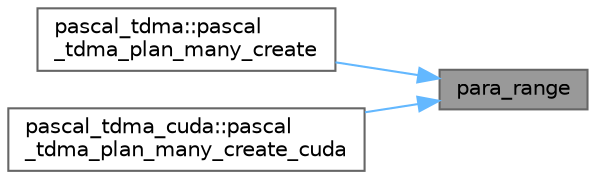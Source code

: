 digraph "para_range"
{
 // LATEX_PDF_SIZE
  bgcolor="transparent";
  edge [fontname=Helvetica,fontsize=10,labelfontname=Helvetica,labelfontsize=10];
  node [fontname=Helvetica,fontsize=10,shape=box,height=0.2,width=0.4];
  rankdir="RL";
  Node1 [id="Node000001",label="para_range",height=0.2,width=0.4,color="gray40", fillcolor="grey60", style="filled", fontcolor="black",tooltip="Compute the indices of the assigned range for each MPI process ."];
  Node1 -> Node2 [id="edge1_Node000001_Node000002",dir="back",color="steelblue1",style="solid",tooltip=" "];
  Node2 [id="Node000002",label="pascal_tdma::pascal\l_tdma_plan_many_create",height=0.2,width=0.4,color="grey40", fillcolor="white", style="filled",URL="$namespacepascal__tdma.html#a7e9c24b343ae949044eccc8692dcc6e9",tooltip="Create a plan for many tridiagonal systems of equations."];
  Node1 -> Node3 [id="edge2_Node000001_Node000003",dir="back",color="steelblue1",style="solid",tooltip=" "];
  Node3 [id="Node000003",label="pascal_tdma_cuda::pascal\l_tdma_plan_many_create_cuda",height=0.2,width=0.4,color="grey40", fillcolor="white", style="filled",URL="$namespacepascal__tdma__cuda.html#a84c442c238f7d1a18eef430aaa15e6c1",tooltip="Create a plan for many tridiagonal systems of equations."];
}
